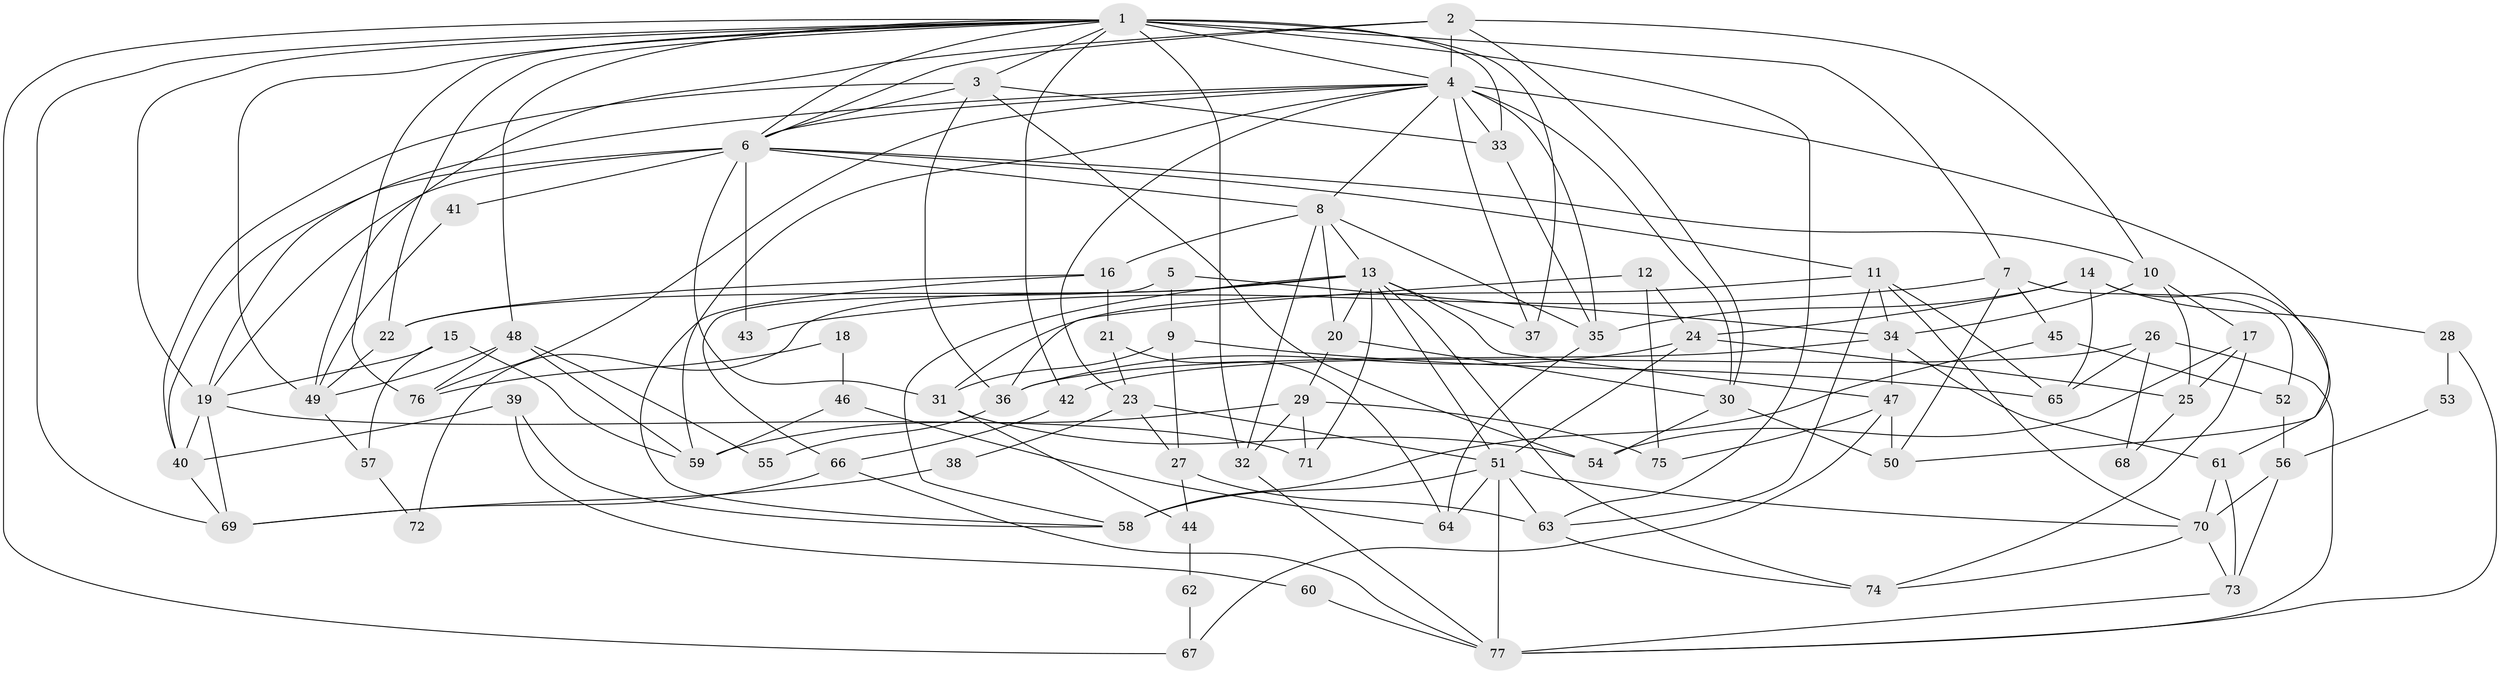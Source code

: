 // original degree distribution, {3: 0.24770642201834864, 5: 0.2018348623853211, 7: 0.027522935779816515, 4: 0.26605504587155965, 2: 0.14678899082568808, 6: 0.09174311926605505, 8: 0.01834862385321101}
// Generated by graph-tools (version 1.1) at 2025/51/03/04/25 22:51:12]
// undirected, 77 vertices, 174 edges
graph export_dot {
  node [color=gray90,style=filled];
  1;
  2;
  3;
  4;
  5;
  6;
  7;
  8;
  9;
  10;
  11;
  12;
  13;
  14;
  15;
  16;
  17;
  18;
  19;
  20;
  21;
  22;
  23;
  24;
  25;
  26;
  27;
  28;
  29;
  30;
  31;
  32;
  33;
  34;
  35;
  36;
  37;
  38;
  39;
  40;
  41;
  42;
  43;
  44;
  45;
  46;
  47;
  48;
  49;
  50;
  51;
  52;
  53;
  54;
  55;
  56;
  57;
  58;
  59;
  60;
  61;
  62;
  63;
  64;
  65;
  66;
  67;
  68;
  69;
  70;
  71;
  72;
  73;
  74;
  75;
  76;
  77;
  1 -- 3 [weight=1.0];
  1 -- 4 [weight=1.0];
  1 -- 6 [weight=1.0];
  1 -- 7 [weight=1.0];
  1 -- 19 [weight=1.0];
  1 -- 22 [weight=1.0];
  1 -- 32 [weight=3.0];
  1 -- 33 [weight=1.0];
  1 -- 37 [weight=2.0];
  1 -- 42 [weight=1.0];
  1 -- 48 [weight=1.0];
  1 -- 49 [weight=1.0];
  1 -- 63 [weight=2.0];
  1 -- 67 [weight=1.0];
  1 -- 69 [weight=1.0];
  1 -- 76 [weight=1.0];
  2 -- 4 [weight=1.0];
  2 -- 6 [weight=1.0];
  2 -- 10 [weight=1.0];
  2 -- 30 [weight=1.0];
  2 -- 49 [weight=1.0];
  3 -- 6 [weight=1.0];
  3 -- 33 [weight=2.0];
  3 -- 36 [weight=1.0];
  3 -- 40 [weight=1.0];
  3 -- 54 [weight=1.0];
  4 -- 6 [weight=1.0];
  4 -- 8 [weight=1.0];
  4 -- 19 [weight=1.0];
  4 -- 23 [weight=1.0];
  4 -- 30 [weight=1.0];
  4 -- 33 [weight=2.0];
  4 -- 35 [weight=2.0];
  4 -- 37 [weight=2.0];
  4 -- 50 [weight=1.0];
  4 -- 59 [weight=1.0];
  4 -- 76 [weight=1.0];
  5 -- 9 [weight=1.0];
  5 -- 34 [weight=1.0];
  5 -- 66 [weight=1.0];
  6 -- 8 [weight=1.0];
  6 -- 10 [weight=1.0];
  6 -- 11 [weight=1.0];
  6 -- 19 [weight=1.0];
  6 -- 31 [weight=1.0];
  6 -- 40 [weight=1.0];
  6 -- 41 [weight=1.0];
  6 -- 43 [weight=1.0];
  7 -- 43 [weight=1.0];
  7 -- 45 [weight=1.0];
  7 -- 50 [weight=1.0];
  7 -- 52 [weight=1.0];
  8 -- 13 [weight=1.0];
  8 -- 16 [weight=1.0];
  8 -- 20 [weight=1.0];
  8 -- 32 [weight=1.0];
  8 -- 35 [weight=1.0];
  9 -- 27 [weight=1.0];
  9 -- 31 [weight=1.0];
  9 -- 65 [weight=1.0];
  10 -- 17 [weight=1.0];
  10 -- 25 [weight=1.0];
  10 -- 34 [weight=1.0];
  11 -- 31 [weight=1.0];
  11 -- 34 [weight=1.0];
  11 -- 63 [weight=1.0];
  11 -- 65 [weight=1.0];
  11 -- 70 [weight=1.0];
  12 -- 24 [weight=1.0];
  12 -- 36 [weight=1.0];
  12 -- 75 [weight=1.0];
  13 -- 20 [weight=1.0];
  13 -- 22 [weight=1.0];
  13 -- 37 [weight=1.0];
  13 -- 47 [weight=2.0];
  13 -- 51 [weight=1.0];
  13 -- 58 [weight=1.0];
  13 -- 71 [weight=1.0];
  13 -- 72 [weight=1.0];
  13 -- 74 [weight=1.0];
  14 -- 24 [weight=1.0];
  14 -- 28 [weight=1.0];
  14 -- 35 [weight=1.0];
  14 -- 61 [weight=1.0];
  14 -- 65 [weight=1.0];
  15 -- 19 [weight=1.0];
  15 -- 57 [weight=1.0];
  15 -- 59 [weight=1.0];
  16 -- 21 [weight=1.0];
  16 -- 22 [weight=1.0];
  16 -- 58 [weight=1.0];
  17 -- 25 [weight=1.0];
  17 -- 54 [weight=1.0];
  17 -- 74 [weight=1.0];
  18 -- 46 [weight=1.0];
  18 -- 76 [weight=1.0];
  19 -- 40 [weight=1.0];
  19 -- 69 [weight=1.0];
  19 -- 71 [weight=1.0];
  20 -- 29 [weight=1.0];
  20 -- 30 [weight=1.0];
  21 -- 23 [weight=1.0];
  21 -- 64 [weight=1.0];
  22 -- 49 [weight=1.0];
  23 -- 27 [weight=1.0];
  23 -- 38 [weight=1.0];
  23 -- 51 [weight=1.0];
  24 -- 25 [weight=1.0];
  24 -- 36 [weight=1.0];
  24 -- 51 [weight=1.0];
  25 -- 68 [weight=1.0];
  26 -- 42 [weight=1.0];
  26 -- 65 [weight=1.0];
  26 -- 68 [weight=1.0];
  26 -- 77 [weight=1.0];
  27 -- 44 [weight=1.0];
  27 -- 63 [weight=1.0];
  28 -- 53 [weight=1.0];
  28 -- 77 [weight=1.0];
  29 -- 32 [weight=1.0];
  29 -- 59 [weight=1.0];
  29 -- 71 [weight=1.0];
  29 -- 75 [weight=1.0];
  30 -- 50 [weight=1.0];
  30 -- 54 [weight=1.0];
  31 -- 44 [weight=1.0];
  31 -- 54 [weight=1.0];
  32 -- 77 [weight=1.0];
  33 -- 35 [weight=1.0];
  34 -- 36 [weight=1.0];
  34 -- 47 [weight=1.0];
  34 -- 61 [weight=1.0];
  35 -- 64 [weight=1.0];
  36 -- 55 [weight=1.0];
  38 -- 69 [weight=1.0];
  39 -- 40 [weight=1.0];
  39 -- 58 [weight=1.0];
  39 -- 60 [weight=1.0];
  40 -- 69 [weight=1.0];
  41 -- 49 [weight=1.0];
  42 -- 66 [weight=1.0];
  44 -- 62 [weight=1.0];
  45 -- 52 [weight=1.0];
  45 -- 58 [weight=1.0];
  46 -- 59 [weight=1.0];
  46 -- 64 [weight=1.0];
  47 -- 50 [weight=1.0];
  47 -- 67 [weight=1.0];
  47 -- 75 [weight=1.0];
  48 -- 49 [weight=1.0];
  48 -- 55 [weight=1.0];
  48 -- 59 [weight=1.0];
  48 -- 76 [weight=1.0];
  49 -- 57 [weight=1.0];
  51 -- 58 [weight=1.0];
  51 -- 63 [weight=1.0];
  51 -- 64 [weight=1.0];
  51 -- 70 [weight=1.0];
  51 -- 77 [weight=1.0];
  52 -- 56 [weight=1.0];
  53 -- 56 [weight=1.0];
  56 -- 70 [weight=1.0];
  56 -- 73 [weight=1.0];
  57 -- 72 [weight=1.0];
  60 -- 77 [weight=1.0];
  61 -- 70 [weight=1.0];
  61 -- 73 [weight=1.0];
  62 -- 67 [weight=1.0];
  63 -- 74 [weight=1.0];
  66 -- 69 [weight=1.0];
  66 -- 77 [weight=1.0];
  70 -- 73 [weight=1.0];
  70 -- 74 [weight=1.0];
  73 -- 77 [weight=1.0];
}
